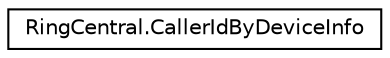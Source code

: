 digraph "Graphical Class Hierarchy"
{
 // LATEX_PDF_SIZE
  edge [fontname="Helvetica",fontsize="10",labelfontname="Helvetica",labelfontsize="10"];
  node [fontname="Helvetica",fontsize="10",shape=record];
  rankdir="LR";
  Node0 [label="RingCentral.CallerIdByDeviceInfo",height=0.2,width=0.4,color="black", fillcolor="white", style="filled",URL="$classRingCentral_1_1CallerIdByDeviceInfo.html",tooltip=" "];
}
